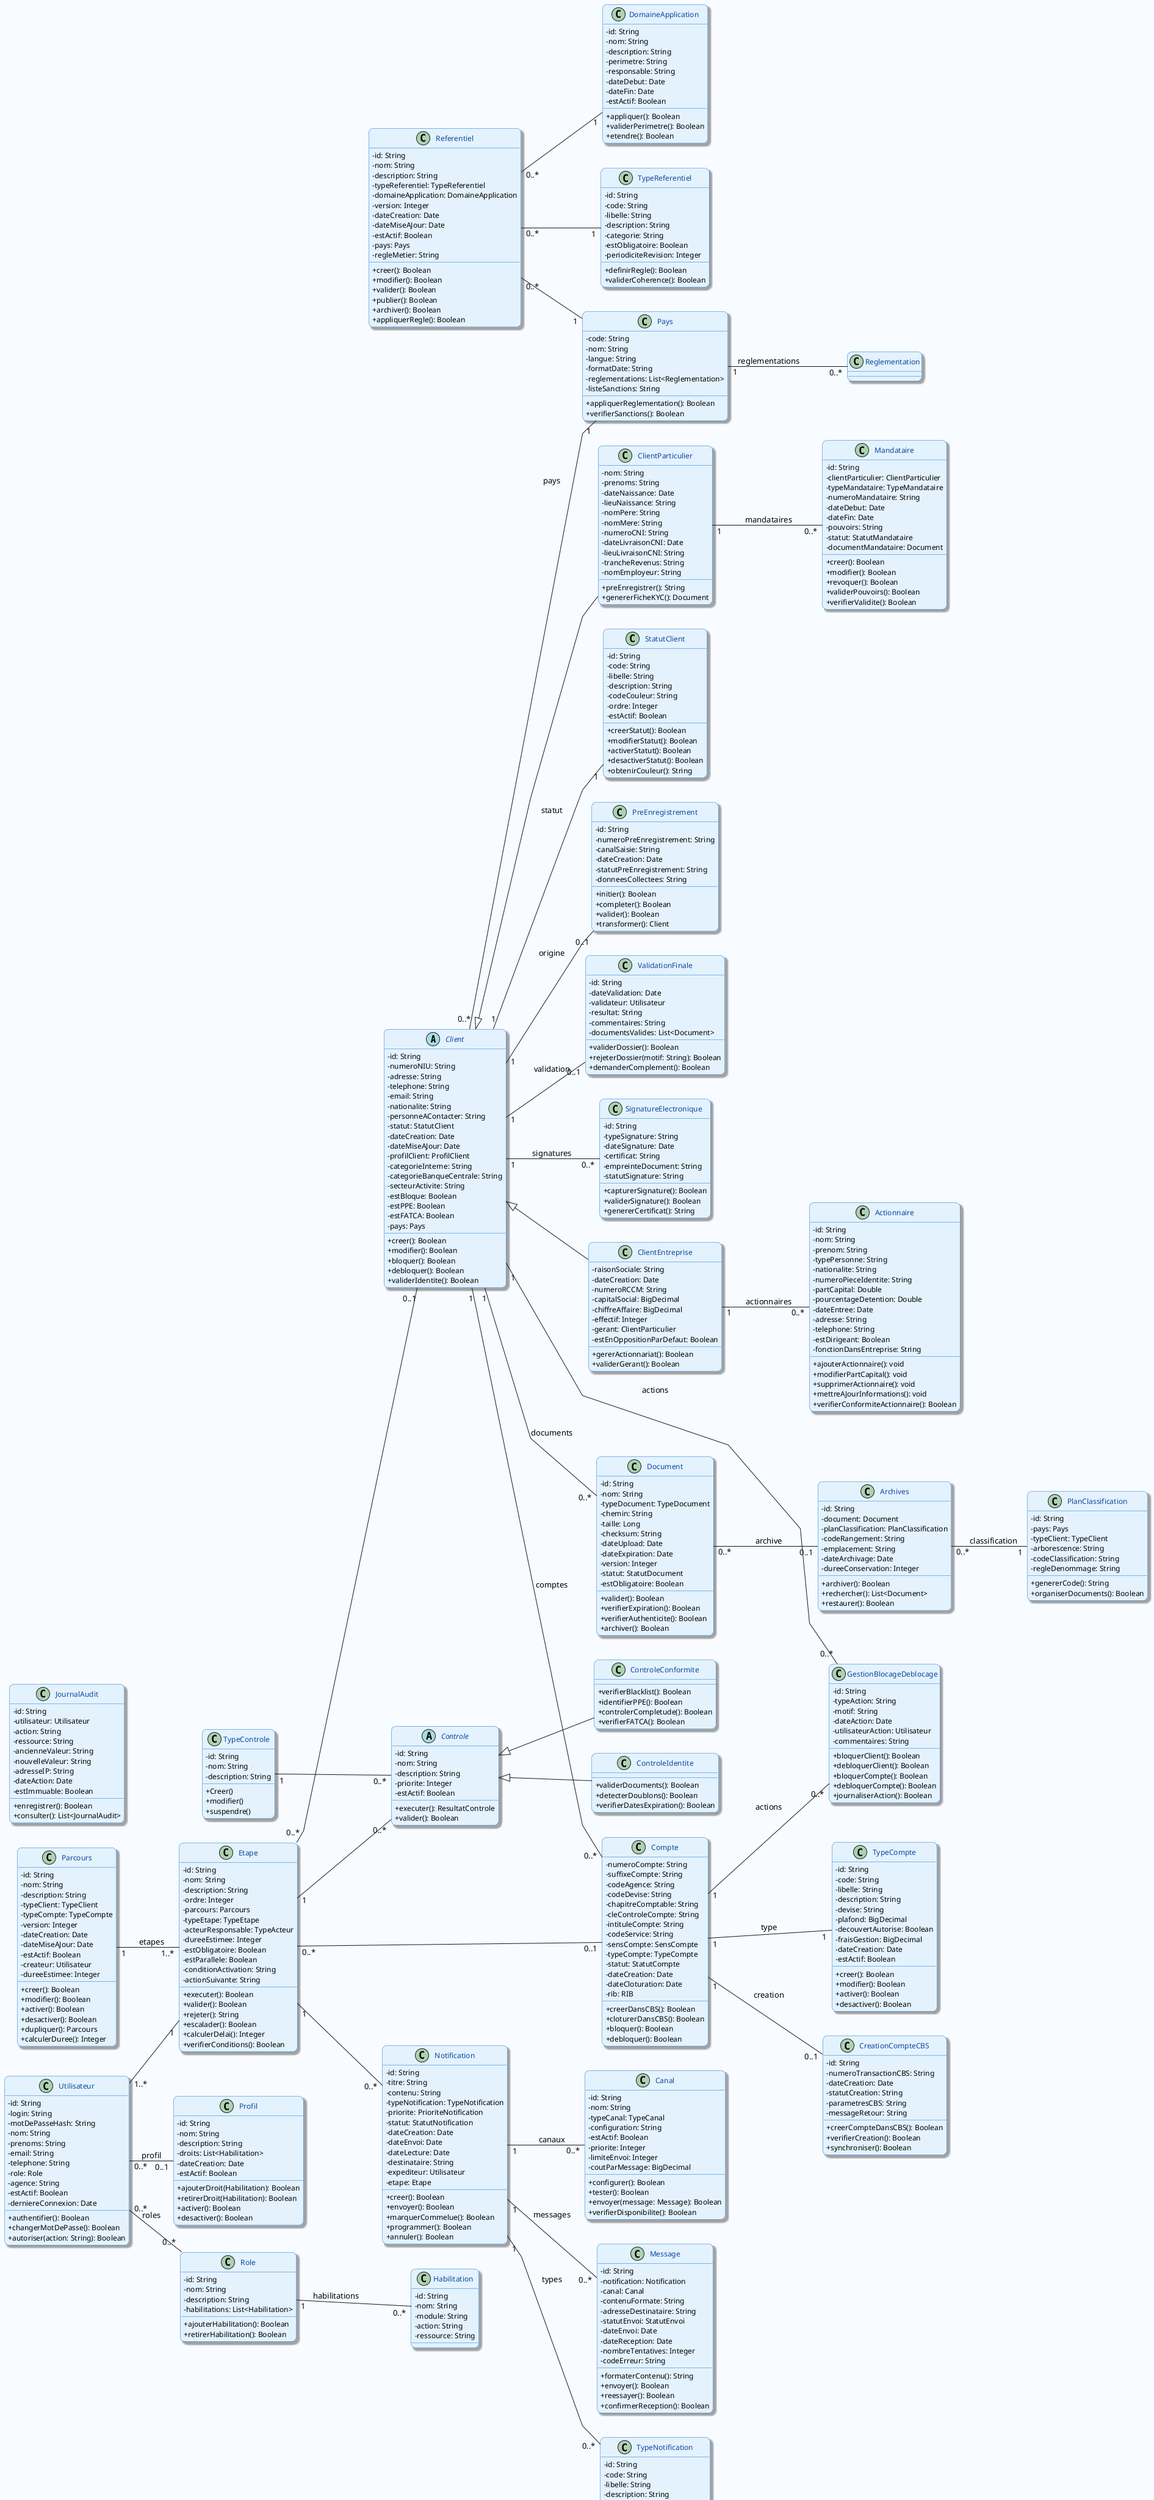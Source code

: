 @startuml D_CLASSE_13_JUIN
skinparam linetype polyline
skinparam backgroundColor #F8FBFF
skinparam classBackgroundColor #E3F2FD
skinparam classBorderColor #1976D2
skinparam classFontColor #0D47A1
skinparam classFontSize 13
skinparam classAttributeFontSize 12
skinparam classMethodFontSize 12
skinparam classAttributeIconSize 0
skinparam shadowing true
skinparam roundCorner 15
skinparam nodesep 40
skinparam ranksep 30
left to right direction

abstract class Client {
  - id: String
  - numeroNIU: String
  - adresse: String
  - telephone: String
  - email: String
  - nationalite: String
  - personneAContacter: String
  - statut: StatutClient
  - dateCreation: Date
  - dateMiseAJour: Date
  - profilClient: ProfilClient
  - categorieInterne: String
  - categorieBanqueCentrale: String
  - secteurActivite: String
  - estBloque: Boolean
  - estPPE: Boolean
  - estFATCA: Boolean
  - pays: Pays
  + creer(): Boolean
  + modifier(): Boolean
  + bloquer(): Boolean
  + debloquer(): Boolean
  + validerIdentite(): Boolean
}

class ClientParticulier extends Client {
  - nom: String
  - prenoms: String
  - dateNaissance: Date
  - lieuNaissance: String
  - nomPere: String
  - nomMere: String
  - numeroCNI: String
  - dateLivraisonCNI: Date
  - lieuLivraisonCNI: String
  - trancheRevenus: String
  - nomEmployeur: String
  + preEnregistrer(): String
  + genererFicheKYC(): Document
}

class ClientEntreprise extends Client {
  - raisonSociale: String
  - dateCreation: Date
  - numeroRCCM: String
  - capitalSocial: BigDecimal
  - chiffreAffaire: BigDecimal
  - effectif: Integer
  - gerant: ClientParticulier
  - estEnOppositionParDefaut: Boolean
  + gererActionnariat(): Boolean
  + validerGerant(): Boolean
}

class Mandataire {
  - id: String
  - clientParticulier: ClientParticulier
  - typeMandataire: TypeMandataire
  - numeroMandataire: String
  - dateDebut: Date
  - dateFin: Date
  - pouvoirs: String
  - statut: StatutMandataire
  - documentMandataire: Document
  + creer(): Boolean
  + modifier(): Boolean
  + revoquer(): Boolean
  + validerPouvoirs(): Boolean
  + verifierValidite(): Boolean
}

class Pays {
  - code: String
  - nom: String
  - langue: String
  - formatDate: String
  - reglementations: List<Reglementation>
  - listeSanctions: String
  + appliquerReglementation(): Boolean
  + verifierSanctions(): Boolean
}

class Compte {
  - numeroCompte: String
  - suffixeCompte: String
  - codeAgence: String
  - codeDevise: String
  - chapitreComptable: String
  - cleControleCompte: String
  - intituleCompte: String
  - codeService: String
  - sensCompte: SensCompte
  - typeCompte: TypeCompte
  - statut: StatutCompte
  - dateCreation: Date
  - dateCloturation: Date
  - rib: RIB
  + creerDansCBS(): Boolean
  + cloturerDansCBS(): Boolean
  + bloquer(): Boolean
  + debloquer(): Boolean
}

class Document {
  - id: String
  - nom: String
  - typeDocument: TypeDocument
  - chemin: String
  - taille: Long
  - checksum: String
  - dateUpload: Date
  - dateExpiration: Date
  - version: Integer
  - statut: StatutDocument
  - estObligatoire: Boolean
  + valider(): Boolean
  + verifierExpiration(): Boolean
  + verifierAuthenticite(): Boolean
  + archiver(): Boolean
}

class Archives {
  - id: String
  - document: Document
  - planClassification: PlanClassification
  - codeRangement: String
  - emplacement: String
  - dateArchivage: Date
  - dureeConservation: Integer
  + archiver(): Boolean
  + rechercher(): List<Document>
  + restaurer(): Boolean
}

class PlanClassification {
  - id: String
  - pays: Pays
  - typeClient: TypeClient
  - arborescence: String
  - codeClassification: String
  - regleDenommage: String
  + genererCode(): String
  + organiserDocuments(): Boolean
}

abstract class Controle {
  - id: String
  - nom: String
  - description: String
  - priorite: Integer
  - estActif: Boolean
  + executer(): ResultatControle
  + valider(): Boolean
}

class TypeControle {
  - id: String
  - nom: String
  - description: String
  + Creer()
  + modifier()
  + suspendre()
}

class ControleIdentite extends Controle {
  + validerDocuments(): Boolean
  + detecterDoublons(): Boolean
  + verifierDatesExpiration(): Boolean
}

class ControleConformite extends Controle {
  + verifierBlacklist(): Boolean
  + identifierPPE(): Boolean
  + controlerCompletude(): Boolean
  + verifierFATCA(): Boolean
}

class Parcours {
  - id: String
  - nom: String
  - description: String
  - typeClient: TypeClient
  - typeCompte: TypeCompte
  - version: Integer
  - dateCreation: Date
  - dateMiseAJour: Date
  - estActif: Boolean
  - createur: Utilisateur
  - dureeEstimee: Integer
  + creer(): Boolean
  + modifier(): Boolean
  + activer(): Boolean
  + desactiver(): Boolean
  + dupliquer(): Parcours
  + calculerDuree(): Integer
}

class Etape {
  - id: String
  - nom: String
  - description: String
  - ordre: Integer
  - parcours: Parcours
  - typeEtape: TypeEtape
  - acteurResponsable: TypeActeur
  - dureeEstimee: Integer
  - estObligatoire: Boolean
  - estParallele: Boolean
  - conditionActivation: String
  - actionSuivante: String
  + executer(): Boolean
  + valider(): Boolean
  + rejeter(): String
  + escalader(): Boolean
  + calculerDelai(): Integer
  + verifierConditions(): Boolean
}

class Notification {
  - id: String
  - titre: String
  - contenu: String
  - typeNotification: TypeNotification
  - priorite: PrioriteNotification
  - statut: StatutNotification
  - dateCreation: Date
  - dateEnvoi: Date
  - dateLecture: Date
  - destinataire: String
  - expediteur: Utilisateur
  - etape: Etape
  + creer(): Boolean
  + envoyer(): Boolean
  + marquerCommelue(): Boolean
  + programmer(): Boolean
  + annuler(): Boolean
}

class Message {
  - id: String
  - notification: Notification
  - canal: Canal
  - contenuFormate: String
  - adresseDestinataire: String
  - statutEnvoi: StatutEnvoi
  - dateEnvoi: Date
  - dateReception: Date
  - nombreTentatives: Integer
  - codeErreur: String
  + formaterContenu(): String
  + envoyer(): Boolean
  + reessayer(): Boolean
  + confirmerReception(): Boolean
}

class TypeNotification {
  - id: String
  - code: String
  - libelle: String
  - description: String
  - template: String
  - estActif: Boolean
  - canauxAutorises: List<Canal>
  + creerTemplate(): String
  + validerTemplate(): Boolean
  + appliquerTemplate(): String
}

class Canal {
  - id: String
  - nom: String
  - typeCanal: TypeCanal
  - configuration: String
  - estActif: Boolean
  - priorite: Integer
  - limiteEnvoi: Integer
  - coutParMessage: BigDecimal
  + configurer(): Boolean
  + tester(): Boolean
  + envoyer(message: Message): Boolean
  + verifierDisponibilite(): Boolean
}

class Referentiel {
  - id: String
  - nom: String
  - description: String
  - typeReferentiel: TypeReferentiel
  - domaineApplication: DomaineApplication
  - version: Integer
  - dateCreation: Date
  - dateMiseAJour: Date
  - estActif: Boolean
  - pays: Pays
  - regleMetier: String
  + creer(): Boolean
  + modifier(): Boolean
  + valider(): Boolean
  + publier(): Boolean
  + archiver(): Boolean
  + appliquerRegle(): Boolean
}

class TypeReferentiel {
  - id: String
  - code: String
  - libelle: String
  - description: String
  - categorie: String
  - estObligatoire: Boolean
  - periodiciteRevision: Integer
  + definirRegle(): Boolean
  + validerCoherence(): Boolean
}

class DomaineApplication {
  - id: String
  - nom: String
  - description: String
  - perimetre: String
  - responsable: String
  - dateDebut: Date
  - dateFin: Date
  - estActif: Boolean
  + appliquer(): Boolean
  + validerPerimetre(): Boolean
  + etendre(): Boolean
}

class Utilisateur {
  - id: String
  - login: String
  - motDePasseHash: String
  - nom: String
  - prenoms: String
  - email: String
  - telephone: String
  - role: Role
  - agence: String
  - estActif: Boolean
  - derniereConnexion: Date
  + authentifier(): Boolean
  + changerMotDePasse(): Boolean
  + autoriser(action: String): Boolean
}

class Role {
  - id: String
  - nom: String
  - description: String
  - habilitations: List<Habilitation>
  + ajouterHabilitation(): Boolean
  + retirerHabilitation(): Boolean
}

class Habilitation {
    - id: String
    - nom: String
    - module: String
    - action: String
    - ressource: String
}

class JournalAudit {
  - id: String
  - utilisateur: Utilisateur
  - action: String
  - ressource: String
  - ancienneValeur: String
  - nouvelleValeur: String
  - adresseIP: String
  - dateAction: Date
  - estImmuable: Boolean
  + enregistrer(): Boolean
  + consulter(): List<JournalAudit>
}

class TypeCompte {
    - id: String
    - code: String
    - libelle: String
    - description: String
    - devise: String
    - plafond: BigDecimal
    - decouvertAutorise: Boolean
    - fraisGestion: BigDecimal
    - dateCreation: Date
    - estActif: Boolean
    + creer(): Boolean
    + modifier(): Boolean
    + activer(): Boolean
    + desactiver(): Boolean
}

class Profil {
    - id: String
    - nom: String
    - description: String
    - droits: List<Habilitation>
    - dateCreation: Date
    - estActif: Boolean
    + ajouterDroit(Habilitation): Boolean
    + retirerDroit(Habilitation): Boolean
    + activer(): Boolean
    + desactiver(): Boolean
}

class Actionnaire {
    - id: String
    - nom: String
    - prenom: String
    - typePersonne: String
    - nationalite: String
    - numeroPieceIdentite: String
    - partCapital: Double
    - pourcentageDetention: Double
    - dateEntree: Date
    - adresse: String
    - telephone: String
    - estDirigeant: Boolean
    - fonctionDansEntreprise: String
    + ajouterActionnaire(): void
    + modifierPartCapital(): void
    + supprimerActionnaire(): void
    + mettreAJourInformations(): void
    + verifierConformiteActionnaire(): Boolean
}

class StatutClient {
    - id: String
    - code: String
    - libelle: String
    - description: String
    - codeCouleur: String
    - ordre: Integer
    - estActif: Boolean
    + creerStatut(): Boolean
    + modifierStatut(): Boolean
    + activerStatut(): Boolean
    + desactiverStatut(): Boolean
    + obtenirCouleur(): String
}

' ===== RELATIONS AVEC CARDINALITÉS =====

' Relations Client
Client "1" -- "0..*" Compte : comptes
Client "1" -- "0..*" Document : documents
ClientParticulier "1" -- "0..*" Mandataire : mandataires
Client "1" -- "1" StatutClient : statut
' ClientEntreprise "1" -- "0..*" ClientParticulier
' ClientEntreprise "1" -- "1" ClientParticulier

' Relations Parcours et Étapes
Parcours "1" -- "1..*" Etape : etapes

' Relations Étapes
Etape "1" -- "0..*" Controle
Etape "1" -- "0..*" Notification
Etape "0..*" -- "0..1" Client
Etape "0..*" -- "0..1" Compte

' Relations Contrôles
TypeControle "1" -- "0..*" Controle

' Relations Notifications
Notification "1" -- "0..*" Message : messages
Notification "1" -- "0..*" Canal : canaux
Notification "1" -- "0..*" TypeNotification : types

' Relations Référentiel
Referentiel "0..*" -- "1" TypeReferentiel
Referentiel "0..*" -- "1" DomaineApplication
Referentiel "0..*" -- "1" Pays

' Relations Utilisateur
Utilisateur "0..*" -- "0..1" Profil : profil
Utilisateur "0..*" -- "0..*" Role : roles
Utilisateur "1..*" -- "1" Etape
Role "1" -- "0..*" Habilitation : habilitations

' Relations Archives
Document "0..*" -- "0..1" Archives : archive
Archives "0..*" -- "1" PlanClassification : classification

' Relations Pays
Client "0..*" -- "1" Pays : pays
Pays "1" -- "0..*" Reglementation : reglementations

' Relations Compte
Compte "1" -- "1" TypeCompte : type

' Relations ClientEntreprise et Actionnaire
ClientEntreprise "1" -- "0..*" Actionnaire : actionnaires

' === GRANDES ÉTAPES KYC MANQUANTES ===

class PreEnregistrement {
    - id: String
    - numeroPreEnregistrement: String
    - canalSaisie: String
    - dateCreation: Date
    - statutPreEnregistrement: String
    - donneesCollectees: String
    + initier(): Boolean
    + completer(): Boolean
    + valider(): Boolean
    + transformer(): Client
}

class ValidationFinale {
    - id: String
    - dateValidation: Date
    - validateur: Utilisateur
    - resultat: String
    - commentaires: String
    - documentsValides: List<Document>
    + validerDossier(): Boolean
    + rejeterDossier(motif: String): Boolean
    + demanderComplement(): Boolean
}

class SignatureElectronique {
    - id: String
    - typeSignature: String
    - dateSignature: Date
    - certificat: String
    - empreinteDocument: String
    - statutSignature: String
    + capturerSignature(): Boolean
    + validerSignature(): Boolean
    + genererCertificat(): String
}

class CreationCompteCBS {
    - id: String
    - numeroTransactionCBS: String
    - dateCreation: Date
    - statutCreation: String
    - parametresCBS: String
    - messageRetour: String
    + creerCompteDansCBS(): Boolean
    + verifierCreation(): Boolean
    + synchroniser(): Boolean
}

class GestionBlocageDeblocage {
    - id: String
    - typeAction: String
    - motif: String
    - dateAction: Date
    - utilisateurAction: Utilisateur
    - commentaires: String
    + bloquerClient(): Boolean
    + debloquerClient(): Boolean
    + bloquerCompte(): Boolean
    + debloquerCompte(): Boolean
    + journaliserAction(): Boolean
}

' Relations avec les étapes
Client "1" -- "0..1" PreEnregistrement : origine
Client "1" -- "0..1" ValidationFinale : validation
Client "1" -- "0..*" SignatureElectronique : signatures
Compte "1" -- "0..1" CreationCompteCBS : creation
Client "1" -- "0..*" GestionBlocageDeblocage : actions
Compte "1" -- "0..*" GestionBlocageDeblocage : actions

@enduml